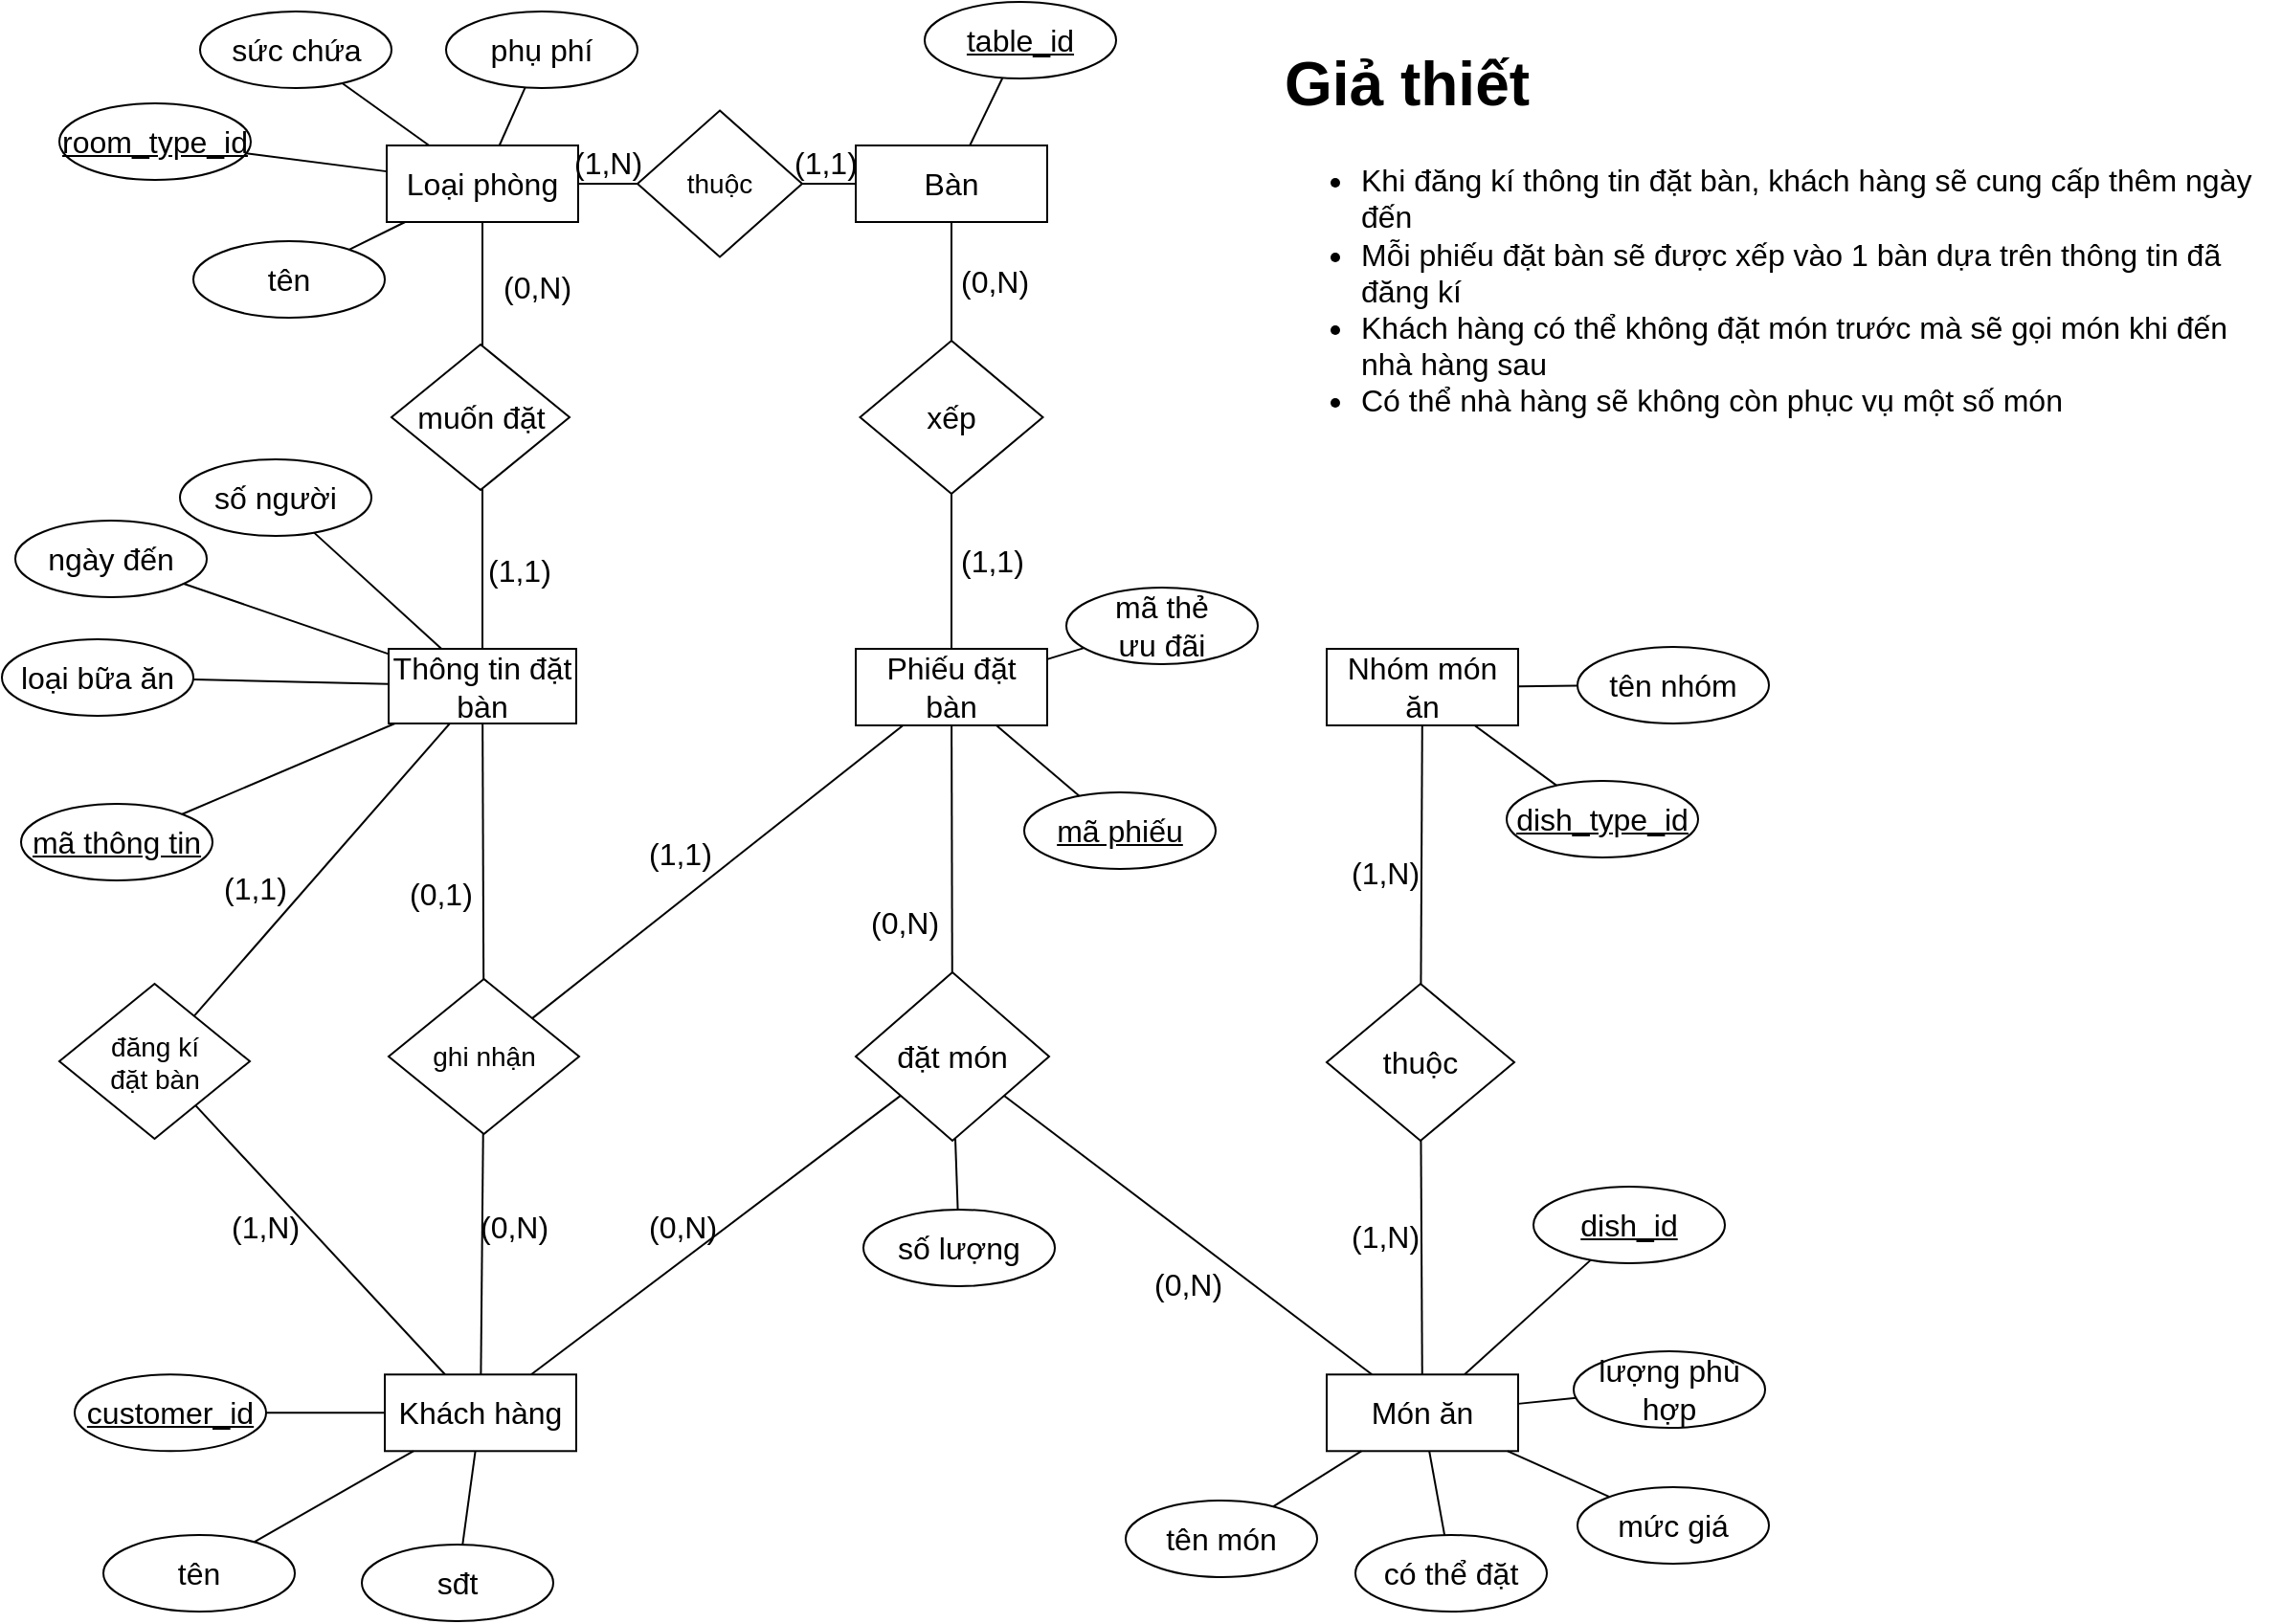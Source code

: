 <mxfile version="22.0.8" type="device">
  <diagram name="Page-1" id="CXFGFvesTtGYzKAWPF_q">
    <mxGraphModel dx="1450" dy="1295" grid="1" gridSize="10" guides="1" tooltips="1" connect="1" arrows="1" fold="1" page="0" pageScale="1" pageWidth="827" pageHeight="1169" math="0" shadow="0">
      <root>
        <mxCell id="0" />
        <mxCell id="1" parent="0" />
        <mxCell id="txyZa-J3jTRYJoDvTBYp-2" value="Loại phòng" style="whiteSpace=wrap;html=1;align=center;fontSize=16;" parent="1" vertex="1">
          <mxGeometry x="507" y="-83" width="100" height="40" as="geometry" />
        </mxCell>
        <mxCell id="ijmLKfS_Bf5i7_LAKgEv-2" value="Khách hàng" style="whiteSpace=wrap;html=1;align=center;fontSize=16;" vertex="1" parent="1">
          <mxGeometry x="506" y="559.15" width="100" height="40" as="geometry" />
        </mxCell>
        <mxCell id="ijmLKfS_Bf5i7_LAKgEv-3" value="Phiếu đặt bàn" style="whiteSpace=wrap;html=1;align=center;fontSize=16;" vertex="1" parent="1">
          <mxGeometry x="752" y="180" width="100" height="40" as="geometry" />
        </mxCell>
        <mxCell id="ijmLKfS_Bf5i7_LAKgEv-4" value="Nhóm món ăn" style="whiteSpace=wrap;html=1;align=center;fontSize=16;" vertex="1" parent="1">
          <mxGeometry x="998" y="180" width="100" height="40" as="geometry" />
        </mxCell>
        <mxCell id="ijmLKfS_Bf5i7_LAKgEv-5" value="Món ăn" style="whiteSpace=wrap;html=1;align=center;fontSize=16;" vertex="1" parent="1">
          <mxGeometry x="998" y="559.15" width="100" height="40" as="geometry" />
        </mxCell>
        <mxCell id="ijmLKfS_Bf5i7_LAKgEv-7" value="Thông tin đặt bàn" style="rounded=0;whiteSpace=wrap;html=1;fontSize=16;" vertex="1" parent="1">
          <mxGeometry x="508" y="180" width="98" height="39" as="geometry" />
        </mxCell>
        <mxCell id="ijmLKfS_Bf5i7_LAKgEv-8" value="" style="endArrow=none;html=1;rounded=0;fontSize=12;startSize=8;endSize=8;curved=1;" edge="1" parent="1" source="txyZa-J3jTRYJoDvTBYp-2" target="ijmLKfS_Bf5i7_LAKgEv-7">
          <mxGeometry relative="1" as="geometry">
            <mxPoint x="286" y="394" as="sourcePoint" />
            <mxPoint x="446" y="394" as="targetPoint" />
          </mxGeometry>
        </mxCell>
        <mxCell id="ijmLKfS_Bf5i7_LAKgEv-10" value="ghi nhận" style="shape=rhombus;perimeter=rhombusPerimeter;html=1;align=center;fontSize=14;whiteSpace=wrap;" vertex="1" parent="1">
          <mxGeometry x="508" y="352.5" width="99.5" height="81" as="geometry" />
        </mxCell>
        <mxCell id="ijmLKfS_Bf5i7_LAKgEv-11" value="" style="endArrow=none;html=1;rounded=0;fontSize=12;startSize=8;endSize=8;curved=1;" edge="1" parent="1" source="ijmLKfS_Bf5i7_LAKgEv-3" target="ijmLKfS_Bf5i7_LAKgEv-10">
          <mxGeometry relative="1" as="geometry">
            <mxPoint x="170" y="230" as="sourcePoint" />
            <mxPoint x="446" y="173" as="targetPoint" />
          </mxGeometry>
        </mxCell>
        <mxCell id="ijmLKfS_Bf5i7_LAKgEv-13" value="" style="endArrow=none;html=1;rounded=0;fontSize=12;startSize=8;endSize=8;curved=1;" edge="1" parent="1" source="ijmLKfS_Bf5i7_LAKgEv-2" target="ijmLKfS_Bf5i7_LAKgEv-10">
          <mxGeometry relative="1" as="geometry">
            <mxPoint x="286" y="322.5" as="sourcePoint" />
            <mxPoint x="446" y="322.5" as="targetPoint" />
          </mxGeometry>
        </mxCell>
        <mxCell id="ijmLKfS_Bf5i7_LAKgEv-15" value="" style="endArrow=none;html=1;rounded=0;fontSize=12;startSize=8;endSize=8;curved=1;" edge="1" parent="1" source="ijmLKfS_Bf5i7_LAKgEv-7" target="ijmLKfS_Bf5i7_LAKgEv-10">
          <mxGeometry relative="1" as="geometry">
            <mxPoint x="286" y="173" as="sourcePoint" />
            <mxPoint x="446" y="173" as="targetPoint" />
          </mxGeometry>
        </mxCell>
        <mxCell id="ijmLKfS_Bf5i7_LAKgEv-17" value="thuộc" style="shape=rhombus;perimeter=rhombusPerimeter;whiteSpace=wrap;html=1;align=center;fontSize=16;" vertex="1" parent="1">
          <mxGeometry x="998" y="355" width="98" height="82" as="geometry" />
        </mxCell>
        <mxCell id="ijmLKfS_Bf5i7_LAKgEv-21" value="" style="endArrow=none;html=1;rounded=0;fontSize=12;startSize=8;endSize=8;curved=1;" edge="1" parent="1" source="ijmLKfS_Bf5i7_LAKgEv-4" target="ijmLKfS_Bf5i7_LAKgEv-17">
          <mxGeometry relative="1" as="geometry">
            <mxPoint x="286" y="172" as="sourcePoint" />
            <mxPoint x="446" y="172" as="targetPoint" />
          </mxGeometry>
        </mxCell>
        <mxCell id="ijmLKfS_Bf5i7_LAKgEv-23" value="" style="endArrow=none;html=1;rounded=0;fontSize=12;startSize=8;endSize=8;curved=1;" edge="1" parent="1" source="ijmLKfS_Bf5i7_LAKgEv-17" target="ijmLKfS_Bf5i7_LAKgEv-5">
          <mxGeometry relative="1" as="geometry">
            <mxPoint x="286" y="321.5" as="sourcePoint" />
            <mxPoint x="446" y="321.5" as="targetPoint" />
          </mxGeometry>
        </mxCell>
        <mxCell id="ijmLKfS_Bf5i7_LAKgEv-25" value="" style="endArrow=none;html=1;rounded=0;fontSize=12;startSize=8;endSize=8;curved=1;" edge="1" parent="1" source="ijmLKfS_Bf5i7_LAKgEv-3" target="ijmLKfS_Bf5i7_LAKgEv-27">
          <mxGeometry relative="1" as="geometry">
            <mxPoint x="146" y="348" as="sourcePoint" />
            <mxPoint x="446" y="283" as="targetPoint" />
          </mxGeometry>
        </mxCell>
        <mxCell id="ijmLKfS_Bf5i7_LAKgEv-27" value="đặt món" style="shape=rhombus;perimeter=rhombusPerimeter;whiteSpace=wrap;html=1;align=center;fontSize=16;" vertex="1" parent="1">
          <mxGeometry x="752" y="349" width="101" height="88" as="geometry" />
        </mxCell>
        <mxCell id="ijmLKfS_Bf5i7_LAKgEv-28" value="" style="endArrow=none;html=1;rounded=0;fontSize=12;startSize=8;endSize=8;curved=1;" edge="1" parent="1" source="ijmLKfS_Bf5i7_LAKgEv-27" target="ijmLKfS_Bf5i7_LAKgEv-2">
          <mxGeometry relative="1" as="geometry">
            <mxPoint x="286" y="432.5" as="sourcePoint" />
            <mxPoint x="446" y="432.5" as="targetPoint" />
          </mxGeometry>
        </mxCell>
        <mxCell id="ijmLKfS_Bf5i7_LAKgEv-30" value="" style="endArrow=none;html=1;rounded=0;fontSize=12;startSize=8;endSize=8;curved=1;" edge="1" parent="1" source="ijmLKfS_Bf5i7_LAKgEv-5" target="ijmLKfS_Bf5i7_LAKgEv-27">
          <mxGeometry relative="1" as="geometry">
            <mxPoint x="286" y="432.5" as="sourcePoint" />
            <mxPoint x="446" y="432.5" as="targetPoint" />
          </mxGeometry>
        </mxCell>
        <mxCell id="ijmLKfS_Bf5i7_LAKgEv-33" value="Bàn" style="whiteSpace=wrap;html=1;align=center;fontSize=16;" vertex="1" parent="1">
          <mxGeometry x="752" y="-83" width="100" height="40" as="geometry" />
        </mxCell>
        <mxCell id="ijmLKfS_Bf5i7_LAKgEv-37" value="muốn đặt" style="shape=rhombus;perimeter=rhombusPerimeter;whiteSpace=wrap;html=1;align=center;fontSize=16;" vertex="1" parent="1">
          <mxGeometry x="509.5" y="21" width="93" height="76" as="geometry" />
        </mxCell>
        <mxCell id="ijmLKfS_Bf5i7_LAKgEv-39" style="edgeStyle=none;curved=1;rounded=0;orthogonalLoop=1;jettySize=auto;html=1;exitX=0.5;exitY=1;exitDx=0;exitDy=0;fontSize=12;startSize=8;endSize=8;" edge="1" parent="1" source="ijmLKfS_Bf5i7_LAKgEv-3" target="ijmLKfS_Bf5i7_LAKgEv-3">
          <mxGeometry relative="1" as="geometry" />
        </mxCell>
        <mxCell id="ijmLKfS_Bf5i7_LAKgEv-40" value="" style="endArrow=none;html=1;rounded=0;fontSize=12;startSize=8;endSize=8;curved=1;" edge="1" parent="1" source="ijmLKfS_Bf5i7_LAKgEv-42" target="ijmLKfS_Bf5i7_LAKgEv-33">
          <mxGeometry relative="1" as="geometry">
            <mxPoint x="726" y="124" as="sourcePoint" />
            <mxPoint x="886" y="124" as="targetPoint" />
          </mxGeometry>
        </mxCell>
        <mxCell id="ijmLKfS_Bf5i7_LAKgEv-43" value="" style="endArrow=none;html=1;rounded=0;fontSize=12;startSize=8;endSize=8;curved=1;" edge="1" parent="1" source="ijmLKfS_Bf5i7_LAKgEv-3" target="ijmLKfS_Bf5i7_LAKgEv-42">
          <mxGeometry relative="1" as="geometry">
            <mxPoint x="802" y="117" as="sourcePoint" />
            <mxPoint x="802" y="-43" as="targetPoint" />
          </mxGeometry>
        </mxCell>
        <mxCell id="ijmLKfS_Bf5i7_LAKgEv-42" value="xếp" style="shape=rhombus;perimeter=rhombusPerimeter;whiteSpace=wrap;html=1;align=center;fontSize=16;" vertex="1" parent="1">
          <mxGeometry x="754.25" y="19" width="95.5" height="80" as="geometry" />
        </mxCell>
        <mxCell id="ijmLKfS_Bf5i7_LAKgEv-45" value="dish_type_id" style="ellipse;whiteSpace=wrap;html=1;align=center;fontStyle=4;fontSize=16;" vertex="1" parent="1">
          <mxGeometry x="1092" y="249" width="100" height="40" as="geometry" />
        </mxCell>
        <mxCell id="ijmLKfS_Bf5i7_LAKgEv-46" value="sức chứa" style="ellipse;whiteSpace=wrap;html=1;align=center;fontSize=16;" vertex="1" parent="1">
          <mxGeometry x="409.5" y="-153" width="100" height="40" as="geometry" />
        </mxCell>
        <mxCell id="ijmLKfS_Bf5i7_LAKgEv-47" value="phụ phí" style="ellipse;whiteSpace=wrap;html=1;align=center;fontSize=16;" vertex="1" parent="1">
          <mxGeometry x="538" y="-153" width="100" height="40" as="geometry" />
        </mxCell>
        <mxCell id="ijmLKfS_Bf5i7_LAKgEv-48" value="table_id" style="ellipse;whiteSpace=wrap;html=1;align=center;fontStyle=4;fontSize=16;" vertex="1" parent="1">
          <mxGeometry x="788" y="-158" width="100" height="40" as="geometry" />
        </mxCell>
        <mxCell id="ijmLKfS_Bf5i7_LAKgEv-49" value="đăng kí &lt;br&gt;đặt bàn" style="shape=rhombus;perimeter=rhombusPerimeter;html=1;align=center;fontSize=14;whiteSpace=wrap;" vertex="1" parent="1">
          <mxGeometry x="336" y="355" width="99.5" height="81" as="geometry" />
        </mxCell>
        <mxCell id="ijmLKfS_Bf5i7_LAKgEv-50" value="thuộc" style="shape=rhombus;perimeter=rhombusPerimeter;html=1;align=center;fontSize=14;whiteSpace=wrap;" vertex="1" parent="1">
          <mxGeometry x="638" y="-101.25" width="86" height="76.5" as="geometry" />
        </mxCell>
        <mxCell id="ijmLKfS_Bf5i7_LAKgEv-51" value="" style="endArrow=none;html=1;rounded=0;fontSize=12;startSize=8;endSize=8;curved=1;" edge="1" parent="1" source="ijmLKfS_Bf5i7_LAKgEv-49" target="ijmLKfS_Bf5i7_LAKgEv-2">
          <mxGeometry relative="1" as="geometry">
            <mxPoint x="726" y="273.5" as="sourcePoint" />
            <mxPoint x="886" y="273.5" as="targetPoint" />
          </mxGeometry>
        </mxCell>
        <mxCell id="ijmLKfS_Bf5i7_LAKgEv-53" value="" style="endArrow=none;html=1;rounded=0;fontSize=12;startSize=8;endSize=8;curved=1;" edge="1" parent="1" source="ijmLKfS_Bf5i7_LAKgEv-49" target="ijmLKfS_Bf5i7_LAKgEv-7">
          <mxGeometry relative="1" as="geometry">
            <mxPoint x="726" y="124" as="sourcePoint" />
            <mxPoint x="886" y="124" as="targetPoint" />
          </mxGeometry>
        </mxCell>
        <mxCell id="ijmLKfS_Bf5i7_LAKgEv-55" value="" style="endArrow=none;html=1;rounded=0;fontSize=12;startSize=8;endSize=8;curved=1;" edge="1" parent="1" source="txyZa-J3jTRYJoDvTBYp-2" target="ijmLKfS_Bf5i7_LAKgEv-50">
          <mxGeometry relative="1" as="geometry">
            <mxPoint x="726" y="124" as="sourcePoint" />
            <mxPoint x="886" y="124" as="targetPoint" />
          </mxGeometry>
        </mxCell>
        <mxCell id="ijmLKfS_Bf5i7_LAKgEv-57" value="" style="endArrow=none;html=1;rounded=0;fontSize=12;startSize=8;endSize=8;curved=1;" edge="1" parent="1" source="ijmLKfS_Bf5i7_LAKgEv-50" target="ijmLKfS_Bf5i7_LAKgEv-33">
          <mxGeometry relative="1" as="geometry">
            <mxPoint x="726" y="124" as="sourcePoint" />
            <mxPoint x="886" y="124" as="targetPoint" />
          </mxGeometry>
        </mxCell>
        <mxCell id="ijmLKfS_Bf5i7_LAKgEv-60" value="room_type_id" style="ellipse;whiteSpace=wrap;html=1;align=center;fontStyle=4;fontSize=16;" vertex="1" parent="1">
          <mxGeometry x="336" y="-105" width="100" height="40" as="geometry" />
        </mxCell>
        <mxCell id="ijmLKfS_Bf5i7_LAKgEv-61" value="số người" style="ellipse;whiteSpace=wrap;html=1;align=center;fontSize=16;" vertex="1" parent="1">
          <mxGeometry x="399" y="81" width="100" height="40" as="geometry" />
        </mxCell>
        <mxCell id="ijmLKfS_Bf5i7_LAKgEv-62" value="dish_id" style="ellipse;whiteSpace=wrap;html=1;align=center;fontStyle=4;fontSize=16;" vertex="1" parent="1">
          <mxGeometry x="1106" y="461" width="100" height="40" as="geometry" />
        </mxCell>
        <mxCell id="ijmLKfS_Bf5i7_LAKgEv-63" value="lượng phù hợp" style="ellipse;whiteSpace=wrap;html=1;align=center;fontSize=16;" vertex="1" parent="1">
          <mxGeometry x="1127" y="547" width="100" height="40" as="geometry" />
        </mxCell>
        <mxCell id="ijmLKfS_Bf5i7_LAKgEv-64" value="mức giá" style="ellipse;whiteSpace=wrap;html=1;align=center;fontSize=16;" vertex="1" parent="1">
          <mxGeometry x="1129" y="618" width="100" height="40" as="geometry" />
        </mxCell>
        <mxCell id="ijmLKfS_Bf5i7_LAKgEv-65" value="tên" style="ellipse;whiteSpace=wrap;html=1;align=center;fontSize=16;" vertex="1" parent="1">
          <mxGeometry x="359" y="643" width="100" height="40" as="geometry" />
        </mxCell>
        <mxCell id="ijmLKfS_Bf5i7_LAKgEv-66" value="customer_id" style="ellipse;whiteSpace=wrap;html=1;align=center;fontStyle=4;fontSize=16;" vertex="1" parent="1">
          <mxGeometry x="344" y="559.15" width="100" height="40" as="geometry" />
        </mxCell>
        <mxCell id="ijmLKfS_Bf5i7_LAKgEv-67" value="sđt" style="ellipse;whiteSpace=wrap;html=1;align=center;fontSize=16;" vertex="1" parent="1">
          <mxGeometry x="494" y="648" width="100" height="40" as="geometry" />
        </mxCell>
        <mxCell id="ijmLKfS_Bf5i7_LAKgEv-68" value="mã phiếu" style="ellipse;whiteSpace=wrap;html=1;align=center;fontStyle=4;fontSize=16;" vertex="1" parent="1">
          <mxGeometry x="840" y="255" width="100" height="40" as="geometry" />
        </mxCell>
        <mxCell id="ijmLKfS_Bf5i7_LAKgEv-69" value="mã thông tin" style="ellipse;whiteSpace=wrap;html=1;align=center;fontStyle=4;fontSize=16;" vertex="1" parent="1">
          <mxGeometry x="316" y="261" width="100" height="40" as="geometry" />
        </mxCell>
        <mxCell id="ijmLKfS_Bf5i7_LAKgEv-70" value="loại bữa ăn" style="ellipse;whiteSpace=wrap;html=1;align=center;fontSize=16;" vertex="1" parent="1">
          <mxGeometry x="306" y="175" width="100" height="40" as="geometry" />
        </mxCell>
        <mxCell id="ijmLKfS_Bf5i7_LAKgEv-71" value="ngày đến" style="ellipse;whiteSpace=wrap;html=1;align=center;fontSize=16;" vertex="1" parent="1">
          <mxGeometry x="313" y="113" width="100" height="40" as="geometry" />
        </mxCell>
        <mxCell id="ijmLKfS_Bf5i7_LAKgEv-73" value="số lượng" style="ellipse;whiteSpace=wrap;html=1;align=center;fontSize=16;" vertex="1" parent="1">
          <mxGeometry x="756" y="473" width="100" height="40" as="geometry" />
        </mxCell>
        <mxCell id="ijmLKfS_Bf5i7_LAKgEv-74" value="có thể đặt" style="ellipse;whiteSpace=wrap;html=1;align=center;fontSize=16;" vertex="1" parent="1">
          <mxGeometry x="1013" y="643" width="100" height="40" as="geometry" />
        </mxCell>
        <mxCell id="ijmLKfS_Bf5i7_LAKgEv-75" value="" style="endArrow=none;html=1;rounded=0;fontSize=12;startSize=8;endSize=8;curved=1;" edge="1" parent="1" source="ijmLKfS_Bf5i7_LAKgEv-66" target="ijmLKfS_Bf5i7_LAKgEv-2">
          <mxGeometry relative="1" as="geometry">
            <mxPoint x="649" y="460" as="sourcePoint" />
            <mxPoint x="809" y="460" as="targetPoint" />
          </mxGeometry>
        </mxCell>
        <mxCell id="ijmLKfS_Bf5i7_LAKgEv-77" value="" style="endArrow=none;html=1;rounded=0;fontSize=12;startSize=8;endSize=8;curved=1;" edge="1" parent="1" source="ijmLKfS_Bf5i7_LAKgEv-65" target="ijmLKfS_Bf5i7_LAKgEv-2">
          <mxGeometry relative="1" as="geometry">
            <mxPoint x="454" y="589" as="sourcePoint" />
            <mxPoint x="516" y="589" as="targetPoint" />
          </mxGeometry>
        </mxCell>
        <mxCell id="ijmLKfS_Bf5i7_LAKgEv-78" value="" style="endArrow=none;html=1;rounded=0;fontSize=12;startSize=8;endSize=8;curved=1;" edge="1" parent="1" source="ijmLKfS_Bf5i7_LAKgEv-67" target="ijmLKfS_Bf5i7_LAKgEv-2">
          <mxGeometry relative="1" as="geometry">
            <mxPoint x="464" y="599" as="sourcePoint" />
            <mxPoint x="526" y="599" as="targetPoint" />
          </mxGeometry>
        </mxCell>
        <mxCell id="ijmLKfS_Bf5i7_LAKgEv-79" value="" style="endArrow=none;html=1;rounded=0;fontSize=12;startSize=8;endSize=8;curved=1;" edge="1" parent="1" source="ijmLKfS_Bf5i7_LAKgEv-74" target="ijmLKfS_Bf5i7_LAKgEv-5">
          <mxGeometry relative="1" as="geometry">
            <mxPoint x="474" y="609" as="sourcePoint" />
            <mxPoint x="536" y="609" as="targetPoint" />
          </mxGeometry>
        </mxCell>
        <mxCell id="ijmLKfS_Bf5i7_LAKgEv-80" value="" style="endArrow=none;html=1;rounded=0;fontSize=12;startSize=8;endSize=8;curved=1;" edge="1" parent="1" source="ijmLKfS_Bf5i7_LAKgEv-64" target="ijmLKfS_Bf5i7_LAKgEv-5">
          <mxGeometry relative="1" as="geometry">
            <mxPoint x="865" y="651" as="sourcePoint" />
            <mxPoint x="1008" y="605" as="targetPoint" />
          </mxGeometry>
        </mxCell>
        <mxCell id="ijmLKfS_Bf5i7_LAKgEv-81" value="" style="endArrow=none;html=1;rounded=0;fontSize=12;startSize=8;endSize=8;curved=1;" edge="1" parent="1" source="ijmLKfS_Bf5i7_LAKgEv-63" target="ijmLKfS_Bf5i7_LAKgEv-5">
          <mxGeometry relative="1" as="geometry">
            <mxPoint x="875" y="661" as="sourcePoint" />
            <mxPoint x="1018" y="615" as="targetPoint" />
          </mxGeometry>
        </mxCell>
        <mxCell id="ijmLKfS_Bf5i7_LAKgEv-82" value="" style="endArrow=none;html=1;rounded=0;fontSize=12;startSize=8;endSize=8;curved=1;" edge="1" parent="1" source="ijmLKfS_Bf5i7_LAKgEv-62" target="ijmLKfS_Bf5i7_LAKgEv-5">
          <mxGeometry relative="1" as="geometry">
            <mxPoint x="1078" y="667" as="sourcePoint" />
            <mxPoint x="1063" y="609" as="targetPoint" />
          </mxGeometry>
        </mxCell>
        <mxCell id="ijmLKfS_Bf5i7_LAKgEv-83" value="" style="endArrow=none;html=1;rounded=0;fontSize=12;startSize=8;endSize=8;curved=1;" edge="1" parent="1" source="ijmLKfS_Bf5i7_LAKgEv-27" target="ijmLKfS_Bf5i7_LAKgEv-73">
          <mxGeometry relative="1" as="geometry">
            <mxPoint x="1088" y="677" as="sourcePoint" />
            <mxPoint x="1073" y="619" as="targetPoint" />
          </mxGeometry>
        </mxCell>
        <mxCell id="ijmLKfS_Bf5i7_LAKgEv-90" value="mã thẻ &lt;br&gt;ưu đãi" style="ellipse;whiteSpace=wrap;html=1;align=center;fontSize=16;" vertex="1" parent="1">
          <mxGeometry x="862" y="148" width="100" height="40" as="geometry" />
        </mxCell>
        <mxCell id="ijmLKfS_Bf5i7_LAKgEv-91" value="" style="endArrow=none;html=1;rounded=0;fontSize=12;startSize=8;endSize=8;curved=1;" edge="1" parent="1" source="ijmLKfS_Bf5i7_LAKgEv-60" target="txyZa-J3jTRYJoDvTBYp-2">
          <mxGeometry relative="1" as="geometry">
            <mxPoint x="534" y="-49" as="sourcePoint" />
            <mxPoint x="694" y="-49" as="targetPoint" />
          </mxGeometry>
        </mxCell>
        <mxCell id="ijmLKfS_Bf5i7_LAKgEv-92" value="" style="endArrow=none;html=1;rounded=0;fontSize=12;startSize=8;endSize=8;curved=1;" edge="1" parent="1" source="ijmLKfS_Bf5i7_LAKgEv-46" target="txyZa-J3jTRYJoDvTBYp-2">
          <mxGeometry relative="1" as="geometry">
            <mxPoint x="357" y="-151" as="sourcePoint" />
            <mxPoint x="524" y="-73" as="targetPoint" />
          </mxGeometry>
        </mxCell>
        <mxCell id="ijmLKfS_Bf5i7_LAKgEv-93" value="" style="endArrow=none;html=1;rounded=0;fontSize=12;startSize=8;endSize=8;curved=1;" edge="1" parent="1" source="ijmLKfS_Bf5i7_LAKgEv-47" target="txyZa-J3jTRYJoDvTBYp-2">
          <mxGeometry relative="1" as="geometry">
            <mxPoint x="367" y="-141" as="sourcePoint" />
            <mxPoint x="534" y="-63" as="targetPoint" />
          </mxGeometry>
        </mxCell>
        <mxCell id="ijmLKfS_Bf5i7_LAKgEv-94" value="" style="endArrow=none;html=1;rounded=0;fontSize=12;startSize=8;endSize=8;curved=1;" edge="1" parent="1" source="ijmLKfS_Bf5i7_LAKgEv-7" target="ijmLKfS_Bf5i7_LAKgEv-61">
          <mxGeometry relative="1" as="geometry">
            <mxPoint x="377" y="-131" as="sourcePoint" />
            <mxPoint x="544" y="-53" as="targetPoint" />
          </mxGeometry>
        </mxCell>
        <mxCell id="ijmLKfS_Bf5i7_LAKgEv-95" value="" style="endArrow=none;html=1;rounded=0;fontSize=12;startSize=8;endSize=8;curved=1;" edge="1" parent="1" source="ijmLKfS_Bf5i7_LAKgEv-71" target="ijmLKfS_Bf5i7_LAKgEv-7">
          <mxGeometry relative="1" as="geometry">
            <mxPoint x="387" y="-121" as="sourcePoint" />
            <mxPoint x="554" y="-43" as="targetPoint" />
          </mxGeometry>
        </mxCell>
        <mxCell id="ijmLKfS_Bf5i7_LAKgEv-96" value="" style="endArrow=none;html=1;rounded=0;fontSize=12;startSize=8;endSize=8;curved=1;" edge="1" parent="1" source="ijmLKfS_Bf5i7_LAKgEv-70" target="ijmLKfS_Bf5i7_LAKgEv-7">
          <mxGeometry relative="1" as="geometry">
            <mxPoint x="397" y="-111" as="sourcePoint" />
            <mxPoint x="564" y="-33" as="targetPoint" />
          </mxGeometry>
        </mxCell>
        <mxCell id="ijmLKfS_Bf5i7_LAKgEv-97" value="" style="endArrow=none;html=1;rounded=0;fontSize=12;startSize=8;endSize=8;curved=1;" edge="1" parent="1" source="ijmLKfS_Bf5i7_LAKgEv-69" target="ijmLKfS_Bf5i7_LAKgEv-7">
          <mxGeometry relative="1" as="geometry">
            <mxPoint x="407" y="-101" as="sourcePoint" />
            <mxPoint x="574" y="-23" as="targetPoint" />
          </mxGeometry>
        </mxCell>
        <mxCell id="ijmLKfS_Bf5i7_LAKgEv-98" value="" style="endArrow=none;html=1;rounded=0;fontSize=12;startSize=8;endSize=8;curved=1;" edge="1" parent="1" source="ijmLKfS_Bf5i7_LAKgEv-68" target="ijmLKfS_Bf5i7_LAKgEv-3">
          <mxGeometry relative="1" as="geometry">
            <mxPoint x="417" y="-91" as="sourcePoint" />
            <mxPoint x="584" y="-13" as="targetPoint" />
          </mxGeometry>
        </mxCell>
        <mxCell id="ijmLKfS_Bf5i7_LAKgEv-101" value="" style="endArrow=none;html=1;rounded=0;fontSize=12;startSize=8;endSize=8;curved=1;" edge="1" parent="1" source="ijmLKfS_Bf5i7_LAKgEv-90" target="ijmLKfS_Bf5i7_LAKgEv-3">
          <mxGeometry relative="1" as="geometry">
            <mxPoint x="879" y="267" as="sourcePoint" />
            <mxPoint x="835" y="230" as="targetPoint" />
          </mxGeometry>
        </mxCell>
        <mxCell id="ijmLKfS_Bf5i7_LAKgEv-102" value="" style="endArrow=none;html=1;rounded=0;fontSize=12;startSize=8;endSize=8;curved=1;" edge="1" parent="1" source="ijmLKfS_Bf5i7_LAKgEv-45" target="ijmLKfS_Bf5i7_LAKgEv-4">
          <mxGeometry relative="1" as="geometry">
            <mxPoint x="889" y="277" as="sourcePoint" />
            <mxPoint x="845" y="240" as="targetPoint" />
          </mxGeometry>
        </mxCell>
        <mxCell id="ijmLKfS_Bf5i7_LAKgEv-103" value="" style="endArrow=none;html=1;rounded=0;fontSize=12;startSize=8;endSize=8;curved=1;" edge="1" parent="1" source="ijmLKfS_Bf5i7_LAKgEv-48" target="ijmLKfS_Bf5i7_LAKgEv-33">
          <mxGeometry relative="1" as="geometry">
            <mxPoint x="899" y="287" as="sourcePoint" />
            <mxPoint x="855" y="250" as="targetPoint" />
          </mxGeometry>
        </mxCell>
        <mxCell id="ijmLKfS_Bf5i7_LAKgEv-104" value="tên món" style="ellipse;whiteSpace=wrap;html=1;align=center;fontSize=16;" vertex="1" parent="1">
          <mxGeometry x="893" y="625" width="100" height="40" as="geometry" />
        </mxCell>
        <mxCell id="ijmLKfS_Bf5i7_LAKgEv-105" value="" style="endArrow=none;html=1;rounded=0;fontSize=12;startSize=8;endSize=8;curved=1;" edge="1" parent="1" source="ijmLKfS_Bf5i7_LAKgEv-104" target="ijmLKfS_Bf5i7_LAKgEv-5">
          <mxGeometry relative="1" as="geometry">
            <mxPoint x="1069" y="653" as="sourcePoint" />
            <mxPoint x="1062" y="609" as="targetPoint" />
          </mxGeometry>
        </mxCell>
        <mxCell id="ijmLKfS_Bf5i7_LAKgEv-107" value="" style="endArrow=none;html=1;rounded=0;fontSize=12;startSize=8;endSize=8;curved=1;" edge="1" parent="1" source="ijmLKfS_Bf5i7_LAKgEv-108" target="ijmLKfS_Bf5i7_LAKgEv-4">
          <mxGeometry relative="1" as="geometry">
            <mxPoint x="1175" y="197" as="sourcePoint" />
            <mxPoint x="1072" y="619" as="targetPoint" />
          </mxGeometry>
        </mxCell>
        <mxCell id="ijmLKfS_Bf5i7_LAKgEv-108" value="tên nhóm" style="ellipse;whiteSpace=wrap;html=1;align=center;fontSize=16;" vertex="1" parent="1">
          <mxGeometry x="1129" y="179" width="100" height="40" as="geometry" />
        </mxCell>
        <mxCell id="ijmLKfS_Bf5i7_LAKgEv-110" value="tên" style="ellipse;whiteSpace=wrap;html=1;align=center;fontSize=16;" vertex="1" parent="1">
          <mxGeometry x="406" y="-33" width="100" height="40" as="geometry" />
        </mxCell>
        <mxCell id="ijmLKfS_Bf5i7_LAKgEv-111" value="" style="endArrow=none;html=1;rounded=0;fontSize=12;startSize=8;endSize=8;curved=1;" edge="1" parent="1" source="ijmLKfS_Bf5i7_LAKgEv-110" target="txyZa-J3jTRYJoDvTBYp-2">
          <mxGeometry relative="1" as="geometry">
            <mxPoint x="444" y="-69" as="sourcePoint" />
            <mxPoint x="517" y="-59" as="targetPoint" />
          </mxGeometry>
        </mxCell>
        <mxCell id="ijmLKfS_Bf5i7_LAKgEv-112" value="(1,N)" style="text;strokeColor=none;fillColor=none;spacingLeft=4;spacingRight=4;overflow=hidden;rotatable=0;points=[[0,0.5],[1,0.5]];portConstraint=eastwest;fontSize=16;whiteSpace=wrap;html=1;" vertex="1" parent="1">
          <mxGeometry x="599" y="-90" width="49" height="30" as="geometry" />
        </mxCell>
        <mxCell id="ijmLKfS_Bf5i7_LAKgEv-114" value="(0,N)" style="text;strokeColor=none;fillColor=none;spacingLeft=4;spacingRight=4;overflow=hidden;rotatable=0;points=[[0,0.5],[1,0.5]];portConstraint=eastwest;fontSize=16;whiteSpace=wrap;html=1;" vertex="1" parent="1">
          <mxGeometry x="550" y="466" width="49" height="30" as="geometry" />
        </mxCell>
        <mxCell id="ijmLKfS_Bf5i7_LAKgEv-115" value="(1,N)" style="text;strokeColor=none;fillColor=none;spacingLeft=4;spacingRight=4;overflow=hidden;rotatable=0;points=[[0,0.5],[1,0.5]];portConstraint=eastwest;fontSize=16;whiteSpace=wrap;html=1;" vertex="1" parent="1">
          <mxGeometry x="1005" y="281" width="49" height="30" as="geometry" />
        </mxCell>
        <mxCell id="ijmLKfS_Bf5i7_LAKgEv-116" value="(1,N)" style="text;strokeColor=none;fillColor=none;spacingLeft=4;spacingRight=4;overflow=hidden;rotatable=0;points=[[0,0.5],[1,0.5]];portConstraint=eastwest;fontSize=16;whiteSpace=wrap;html=1;" vertex="1" parent="1">
          <mxGeometry x="1005" y="471" width="49" height="30" as="geometry" />
        </mxCell>
        <mxCell id="ijmLKfS_Bf5i7_LAKgEv-117" value="(1,1)" style="text;strokeColor=none;fillColor=none;spacingLeft=4;spacingRight=4;overflow=hidden;rotatable=0;points=[[0,0.5],[1,0.5]];portConstraint=eastwest;fontSize=16;whiteSpace=wrap;html=1;" vertex="1" parent="1">
          <mxGeometry x="638" y="271" width="49" height="30" as="geometry" />
        </mxCell>
        <mxCell id="ijmLKfS_Bf5i7_LAKgEv-118" value="(0,1)" style="text;strokeColor=none;fillColor=none;spacingLeft=4;spacingRight=4;overflow=hidden;rotatable=0;points=[[0,0.5],[1,0.5]];portConstraint=eastwest;fontSize=16;whiteSpace=wrap;html=1;" vertex="1" parent="1">
          <mxGeometry x="513" y="292" width="49" height="30" as="geometry" />
        </mxCell>
        <mxCell id="ijmLKfS_Bf5i7_LAKgEv-119" value="(1,N)" style="text;strokeColor=none;fillColor=none;spacingLeft=4;spacingRight=4;overflow=hidden;rotatable=0;points=[[0,0.5],[1,0.5]];portConstraint=eastwest;fontSize=16;whiteSpace=wrap;html=1;" vertex="1" parent="1">
          <mxGeometry x="420" y="466" width="49" height="30" as="geometry" />
        </mxCell>
        <mxCell id="ijmLKfS_Bf5i7_LAKgEv-120" value="(1,1)" style="text;strokeColor=none;fillColor=none;spacingLeft=4;spacingRight=4;overflow=hidden;rotatable=0;points=[[0,0.5],[1,0.5]];portConstraint=eastwest;fontSize=16;whiteSpace=wrap;html=1;" vertex="1" parent="1">
          <mxGeometry x="416" y="289" width="49" height="30" as="geometry" />
        </mxCell>
        <mxCell id="ijmLKfS_Bf5i7_LAKgEv-121" value="(1,1)" style="text;strokeColor=none;fillColor=none;spacingLeft=4;spacingRight=4;overflow=hidden;rotatable=0;points=[[0,0.5],[1,0.5]];portConstraint=eastwest;fontSize=16;whiteSpace=wrap;html=1;" vertex="1" parent="1">
          <mxGeometry x="553.5" y="123" width="49" height="30" as="geometry" />
        </mxCell>
        <mxCell id="ijmLKfS_Bf5i7_LAKgEv-122" value="(0,N)" style="text;strokeColor=none;fillColor=none;spacingLeft=4;spacingRight=4;overflow=hidden;rotatable=0;points=[[0,0.5],[1,0.5]];portConstraint=eastwest;fontSize=16;whiteSpace=wrap;html=1;" vertex="1" parent="1">
          <mxGeometry x="562" y="-24.75" width="52" height="30" as="geometry" />
        </mxCell>
        <mxCell id="ijmLKfS_Bf5i7_LAKgEv-124" value="(0,N)" style="text;strokeColor=none;fillColor=none;spacingLeft=4;spacingRight=4;overflow=hidden;rotatable=0;points=[[0,0.5],[1,0.5]];portConstraint=eastwest;fontSize=16;whiteSpace=wrap;html=1;" vertex="1" parent="1">
          <mxGeometry x="902" y="496" width="49" height="30" as="geometry" />
        </mxCell>
        <mxCell id="ijmLKfS_Bf5i7_LAKgEv-125" value="(0,N)" style="text;strokeColor=none;fillColor=none;spacingLeft=4;spacingRight=4;overflow=hidden;rotatable=0;points=[[0,0.5],[1,0.5]];portConstraint=eastwest;fontSize=16;whiteSpace=wrap;html=1;" vertex="1" parent="1">
          <mxGeometry x="638" y="466" width="49" height="30" as="geometry" />
        </mxCell>
        <mxCell id="ijmLKfS_Bf5i7_LAKgEv-126" value="(0,N)" style="text;strokeColor=none;fillColor=none;spacingLeft=4;spacingRight=4;overflow=hidden;rotatable=0;points=[[0,0.5],[1,0.5]];portConstraint=eastwest;fontSize=16;whiteSpace=wrap;html=1;" vertex="1" parent="1">
          <mxGeometry x="801" y="-28" width="52" height="30" as="geometry" />
        </mxCell>
        <mxCell id="ijmLKfS_Bf5i7_LAKgEv-127" value="(1,1)" style="text;strokeColor=none;fillColor=none;spacingLeft=4;spacingRight=4;overflow=hidden;rotatable=0;points=[[0,0.5],[1,0.5]];portConstraint=eastwest;fontSize=16;whiteSpace=wrap;html=1;" vertex="1" parent="1">
          <mxGeometry x="800.75" y="118" width="49" height="30" as="geometry" />
        </mxCell>
        <mxCell id="ijmLKfS_Bf5i7_LAKgEv-128" value="(0,N)" style="text;strokeColor=none;fillColor=none;spacingLeft=4;spacingRight=4;overflow=hidden;rotatable=0;points=[[0,0.5],[1,0.5]];portConstraint=eastwest;fontSize=16;whiteSpace=wrap;html=1;" vertex="1" parent="1">
          <mxGeometry x="754.25" y="307" width="49" height="30" as="geometry" />
        </mxCell>
        <mxCell id="ijmLKfS_Bf5i7_LAKgEv-129" value="(1,1)" style="text;strokeColor=none;fillColor=none;spacingLeft=4;spacingRight=4;overflow=hidden;rotatable=0;points=[[0,0.5],[1,0.5]];portConstraint=eastwest;fontSize=16;whiteSpace=wrap;html=1;" vertex="1" parent="1">
          <mxGeometry x="714" y="-90" width="49" height="30" as="geometry" />
        </mxCell>
        <mxCell id="ijmLKfS_Bf5i7_LAKgEv-130" value="&lt;h1&gt;Giả thiết&lt;/h1&gt;&lt;p&gt;&lt;/p&gt;&lt;ul&gt;&lt;li&gt;Khi đăng kí thông tin đặt bàn, khách hàng sẽ cung cấp thêm ngày đến&lt;/li&gt;&lt;li&gt;Mỗi phiếu đặt bàn sẽ được xếp vào 1 bàn dựa trên thông tin đã đăng kí&lt;/li&gt;&lt;li&gt;Khách hàng có thể không đặt món trước mà sẽ gọi món khi đến nhà hàng sau&lt;/li&gt;&lt;li&gt;Có thể nhà hàng sẽ không còn phục vụ một số món&lt;/li&gt;&lt;/ul&gt;&lt;p&gt;&lt;/p&gt;" style="text;html=1;strokeColor=none;fillColor=none;spacing=5;spacingTop=-20;whiteSpace=wrap;overflow=hidden;rounded=0;fontSize=16;" vertex="1" parent="1">
          <mxGeometry x="971" y="-144.75" width="525" height="216.75" as="geometry" />
        </mxCell>
      </root>
    </mxGraphModel>
  </diagram>
</mxfile>
